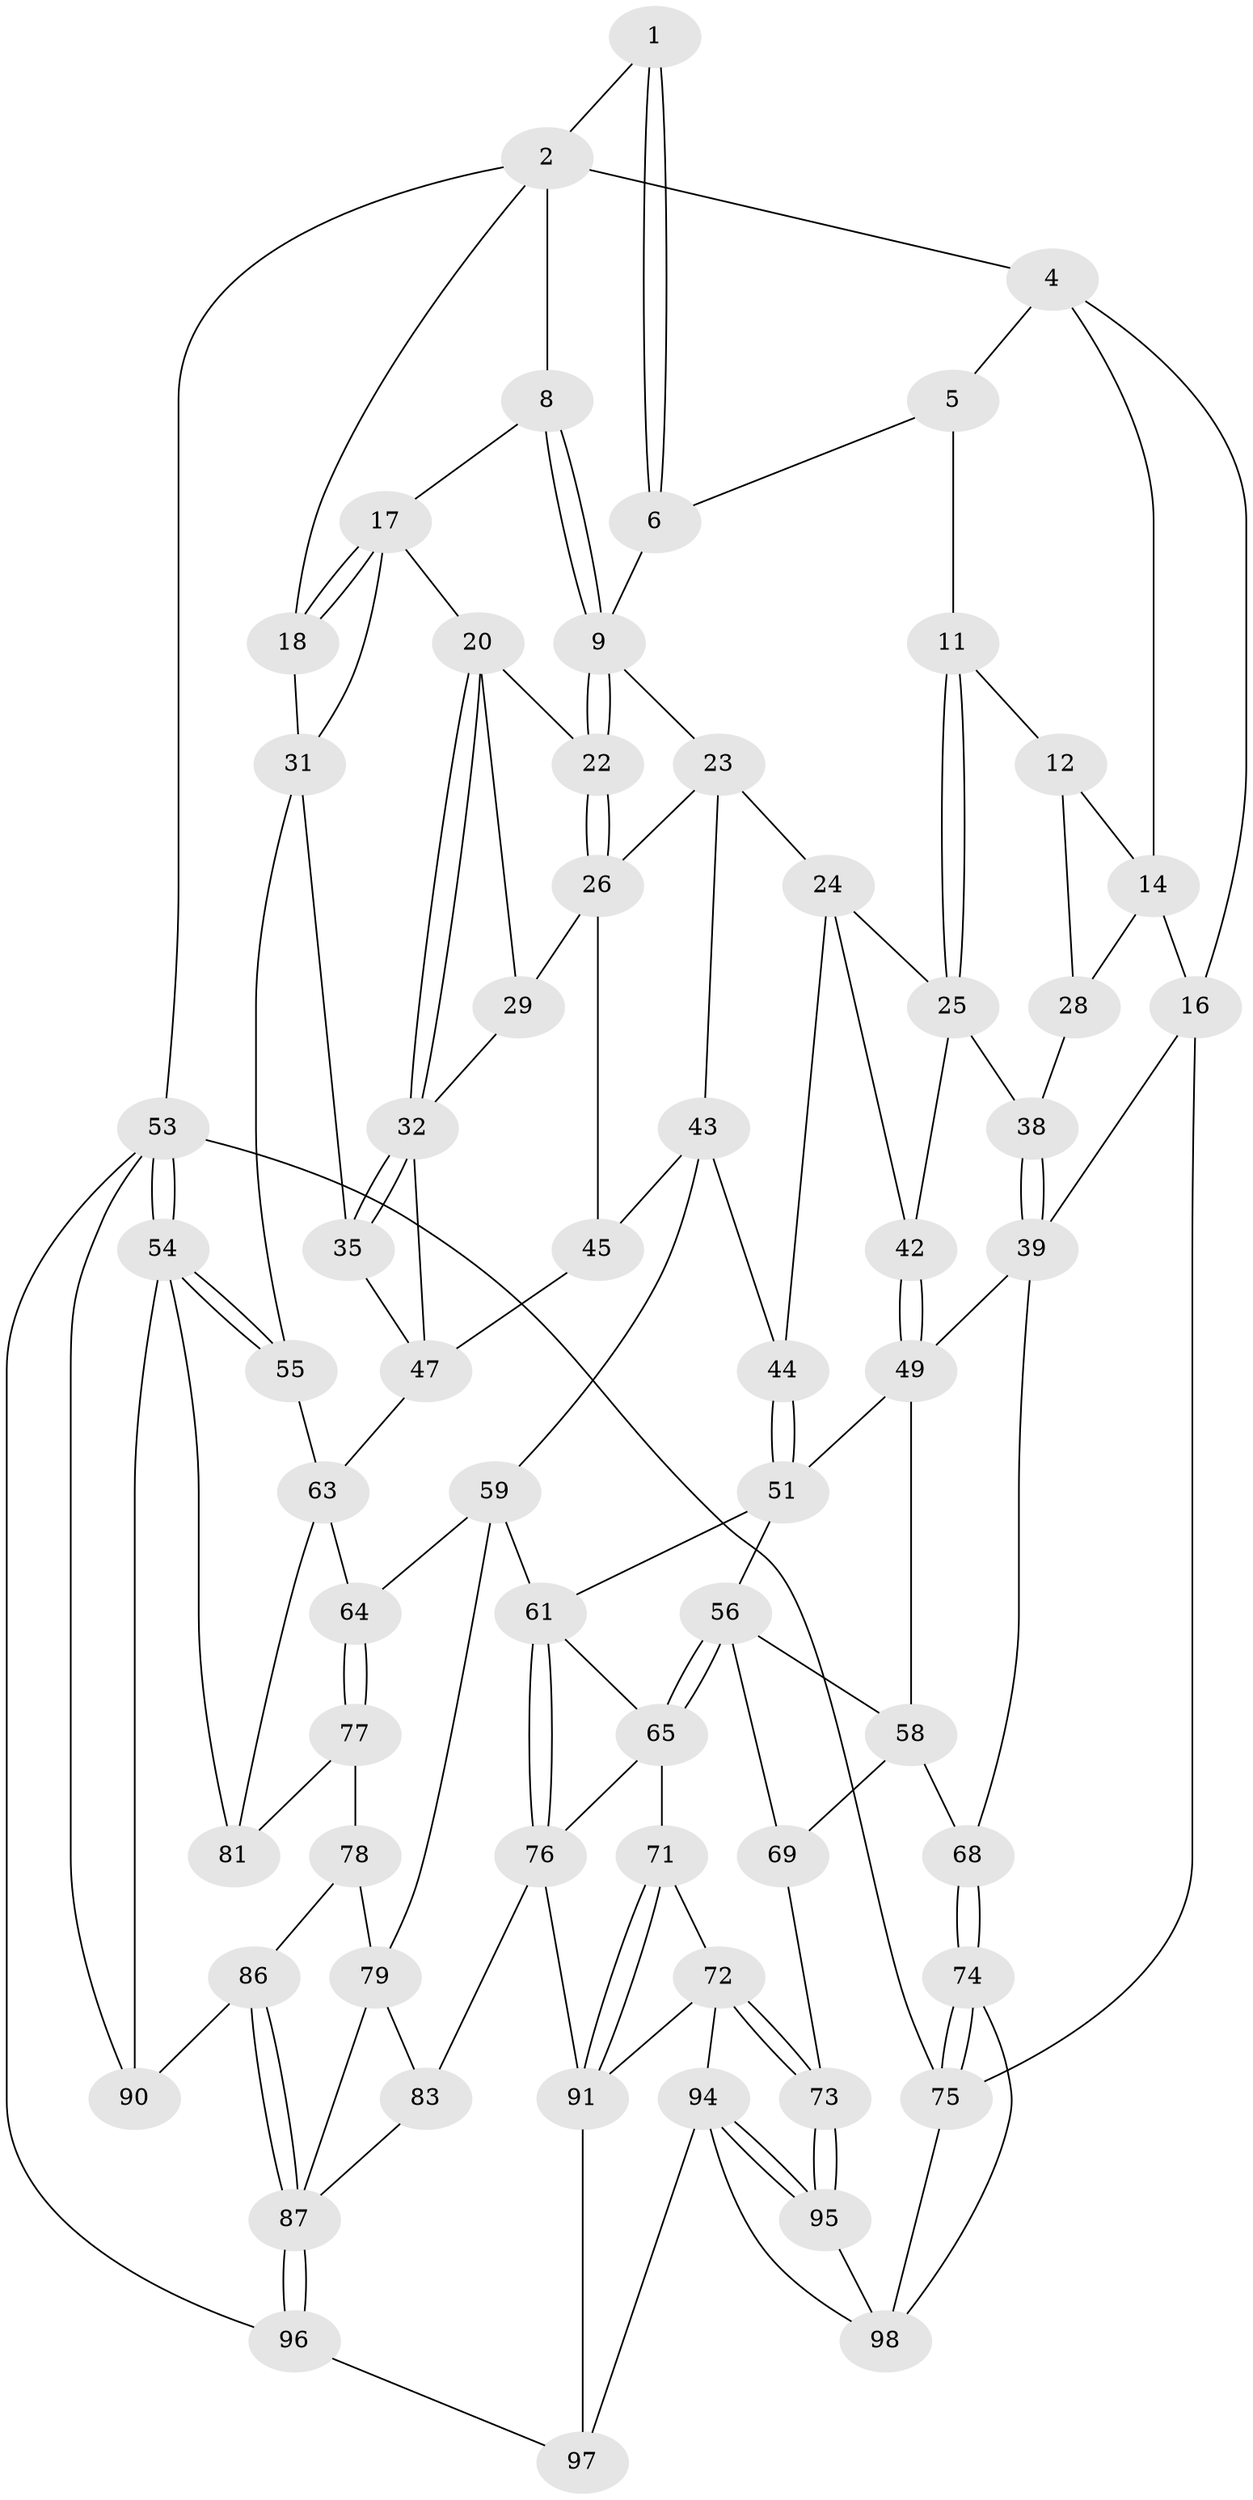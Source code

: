 // original degree distribution, {3: 0.019801980198019802, 4: 0.22772277227722773, 6: 0.19801980198019803, 5: 0.5544554455445545}
// Generated by graph-tools (version 1.1) at 2025/11/02/21/25 10:11:13]
// undirected, 65 vertices, 139 edges
graph export_dot {
graph [start="1"]
  node [color=gray90,style=filled];
  1 [pos="+0.6471187487244634+0"];
  2 [pos="+0.7944785275994413+0",super="+3"];
  4 [pos="+0.20593817654863367+0"];
  5 [pos="+0.5310191063574563+0",super="+7"];
  6 [pos="+0.6406858763651693+0.02930334254885706"];
  8 [pos="+0.7947163780939999+0.09019624288649647"];
  9 [pos="+0.7542115274473941+0.13073373002090927",super="+10"];
  11 [pos="+0.4321954014497473+0.1530795452957439"];
  12 [pos="+0.40557449487797254+0.15378140464437043",super="+13"];
  14 [pos="+0.25437190247981323+0",super="+15"];
  16 [pos="+0+0.31832525971581555"];
  17 [pos="+0.8472775357671937+0.08805452161953896",super="+19"];
  18 [pos="+1+0"];
  20 [pos="+0.8745058564608786+0.20324422790436117",super="+21"];
  22 [pos="+0.7615136241955481+0.15308076706872562"];
  23 [pos="+0.5564740986197112+0.2520716817656798",super="+27"];
  24 [pos="+0.5555646620763265+0.25210555200807105",super="+41"];
  25 [pos="+0.5422364092576563+0.24238333984669527",super="+37"];
  26 [pos="+0.6547484702649059+0.29538838132157597",super="+30"];
  28 [pos="+0.1722164611213722+0.23739461374722282",super="+36"];
  29 [pos="+0.7773265007986625+0.3289044768451029"];
  31 [pos="+1+0.06051658892156145",super="+34"];
  32 [pos="+0.8680168776844822+0.30814033451428546",super="+33"];
  35 [pos="+1+0.38771899916651364"];
  38 [pos="+0.33384453780786966+0.32000049804329755"];
  39 [pos="+0.05028882934809513+0.45456437868059624",super="+40"];
  42 [pos="+0.3868605319622602+0.4002977307124878"];
  43 [pos="+0.5825724685084828+0.4892600296237115",super="+46"];
  44 [pos="+0.5453066917305696+0.48746319362365115"];
  45 [pos="+0.724336505175685+0.392111970479952"];
  47 [pos="+0.8990186858926495+0.5016506988933679",super="+48"];
  49 [pos="+0.38530654294782535+0.40313743414776954",super="+50"];
  51 [pos="+0.5166419548652001+0.524673484800377",super="+52"];
  53 [pos="+1+1",super="+101"];
  54 [pos="+1+0.8072772788783011",super="+89"];
  55 [pos="+1+0.6960051545800525"];
  56 [pos="+0.3207848002566533+0.6000294257324748",super="+57"];
  58 [pos="+0.2032559695687341+0.5587478485078323",super="+67"];
  59 [pos="+0.7017808087993974+0.6084928481815289",super="+60"];
  61 [pos="+0.5453970274321139+0.6865709205323549",super="+62"];
  63 [pos="+0.8501025102588706+0.6253002775938906",super="+66"];
  64 [pos="+0.8459369964864099+0.6288569873646089"];
  65 [pos="+0.36863764269188826+0.6450270302086551",super="+70"];
  68 [pos="+0+0.9084389774565835"];
  69 [pos="+0.23502126666180304+0.822557667155107"];
  71 [pos="+0.3745092655889982+0.7936495511506305"];
  72 [pos="+0.33295003186988276+0.8149938981066464",super="+93"];
  73 [pos="+0.24230113838497722+0.8260106741081795"];
  74 [pos="+0+1"];
  75 [pos="+0+1"];
  76 [pos="+0.45695181075766345+0.745329373187846",super="+84"];
  77 [pos="+0.844374521319192+0.6984583332588649",super="+82"];
  78 [pos="+0.715860687064143+0.7749716294092085",super="+85"];
  79 [pos="+0.705964265342206+0.7710172777152917",super="+80"];
  81 [pos="+0.8880397461109706+0.7856399256127667"];
  83 [pos="+0.6181112307394853+0.8563895201626283"];
  86 [pos="+0.7509050532751775+0.916173499194847"];
  87 [pos="+0.6755509995464459+0.9933527337143834",super="+88"];
  90 [pos="+0.9142142064572615+0.9229161778009879"];
  91 [pos="+0.48408965462314907+1",super="+92"];
  94 [pos="+0.32281473117261955+0.9613849975353623",super="+99"];
  95 [pos="+0.252182032393748+0.9119013961332103"];
  96 [pos="+0.6186891747756238+1"];
  97 [pos="+0.53304443836181+1"];
  98 [pos="+0.23773625944170101+0.9489420956677869",super="+100"];
  1 -- 2;
  1 -- 6;
  1 -- 6;
  2 -- 8;
  2 -- 18;
  2 -- 4;
  2 -- 53;
  4 -- 5;
  4 -- 14;
  4 -- 16;
  5 -- 11;
  5 -- 6;
  6 -- 9;
  8 -- 9;
  8 -- 9;
  8 -- 17;
  9 -- 22;
  9 -- 22;
  9 -- 23;
  11 -- 12;
  11 -- 25;
  11 -- 25;
  12 -- 28 [weight=2];
  12 -- 14;
  14 -- 16;
  14 -- 28;
  16 -- 75;
  16 -- 39;
  17 -- 18;
  17 -- 18;
  17 -- 20;
  17 -- 31;
  18 -- 31;
  20 -- 32;
  20 -- 32;
  20 -- 29;
  20 -- 22;
  22 -- 26;
  22 -- 26;
  23 -- 24;
  23 -- 26;
  23 -- 43;
  24 -- 25;
  24 -- 42;
  24 -- 44;
  25 -- 42;
  25 -- 38;
  26 -- 45;
  26 -- 29;
  28 -- 38;
  29 -- 32;
  31 -- 35;
  31 -- 55;
  32 -- 35;
  32 -- 35;
  32 -- 47;
  35 -- 47;
  38 -- 39;
  38 -- 39;
  39 -- 49;
  39 -- 68;
  42 -- 49;
  42 -- 49;
  43 -- 44;
  43 -- 59;
  43 -- 45;
  44 -- 51;
  44 -- 51;
  45 -- 47;
  47 -- 63;
  49 -- 51;
  49 -- 58;
  51 -- 56;
  51 -- 61;
  53 -- 54;
  53 -- 54;
  53 -- 75;
  53 -- 96;
  53 -- 90;
  54 -- 55;
  54 -- 55;
  54 -- 81;
  54 -- 90;
  55 -- 63;
  56 -- 65;
  56 -- 65;
  56 -- 58;
  56 -- 69;
  58 -- 68;
  58 -- 69;
  59 -- 64;
  59 -- 61;
  59 -- 79;
  61 -- 76;
  61 -- 76;
  61 -- 65;
  63 -- 64;
  63 -- 81;
  64 -- 77;
  64 -- 77;
  65 -- 76;
  65 -- 71;
  68 -- 74;
  68 -- 74;
  69 -- 73;
  71 -- 72;
  71 -- 91;
  71 -- 91;
  72 -- 73;
  72 -- 73;
  72 -- 91;
  72 -- 94;
  73 -- 95;
  73 -- 95;
  74 -- 75;
  74 -- 75;
  74 -- 98;
  75 -- 98;
  76 -- 91;
  76 -- 83;
  77 -- 78 [weight=2];
  77 -- 81;
  78 -- 79;
  78 -- 86;
  79 -- 87;
  79 -- 83;
  83 -- 87;
  86 -- 87;
  86 -- 87;
  86 -- 90;
  87 -- 96;
  87 -- 96;
  91 -- 97;
  94 -- 95;
  94 -- 95;
  94 -- 97;
  94 -- 98;
  95 -- 98;
  96 -- 97;
}
